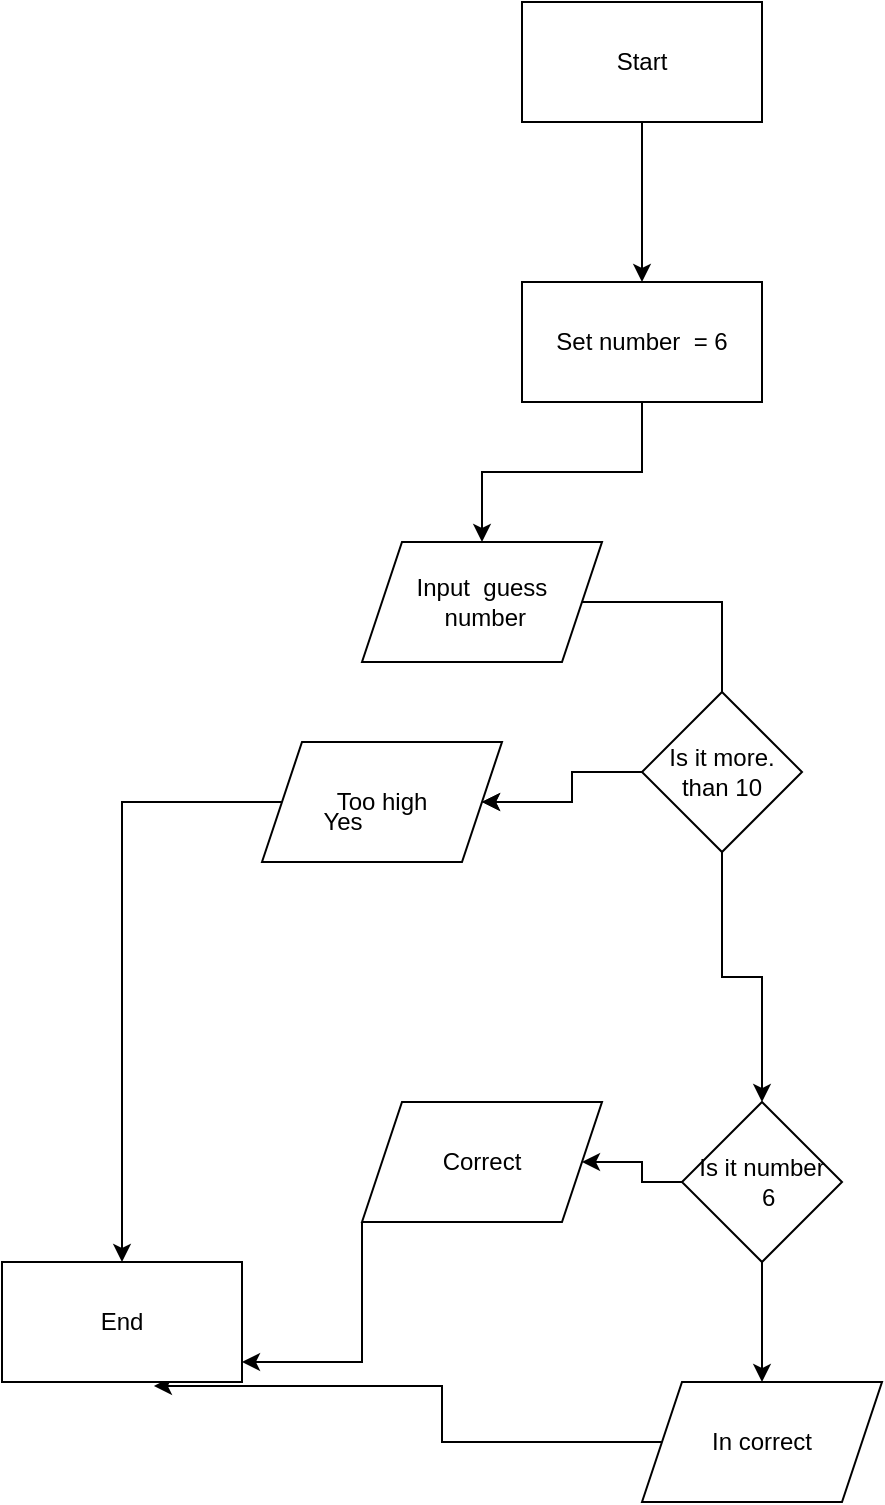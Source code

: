 <mxfile version="20.3.0" type="github">
  <diagram id="nQLH9h6oY7RkvCudUBmM" name="Page-1">
    <mxGraphModel dx="702" dy="479" grid="1" gridSize="10" guides="1" tooltips="1" connect="1" arrows="1" fold="1" page="1" pageScale="1" pageWidth="850" pageHeight="1100" math="0" shadow="0">
      <root>
        <mxCell id="0" />
        <mxCell id="1" parent="0" />
        <mxCell id="ayVskooS4_0W4iJmjJSM-3" value="" style="edgeStyle=orthogonalEdgeStyle;rounded=0;orthogonalLoop=1;jettySize=auto;html=1;" edge="1" parent="1" source="ayVskooS4_0W4iJmjJSM-1" target="ayVskooS4_0W4iJmjJSM-2">
          <mxGeometry relative="1" as="geometry" />
        </mxCell>
        <mxCell id="ayVskooS4_0W4iJmjJSM-1" value="Start" style="rounded=0;whiteSpace=wrap;html=1;" vertex="1" parent="1">
          <mxGeometry x="260" y="20" width="120" height="60" as="geometry" />
        </mxCell>
        <mxCell id="ayVskooS4_0W4iJmjJSM-8" value="" style="edgeStyle=orthogonalEdgeStyle;rounded=0;orthogonalLoop=1;jettySize=auto;html=1;" edge="1" parent="1" source="ayVskooS4_0W4iJmjJSM-2" target="ayVskooS4_0W4iJmjJSM-7">
          <mxGeometry relative="1" as="geometry" />
        </mxCell>
        <mxCell id="ayVskooS4_0W4iJmjJSM-2" value="Set number &amp;nbsp;= 6" style="rounded=0;whiteSpace=wrap;html=1;" vertex="1" parent="1">
          <mxGeometry x="260" y="160" width="120" height="60" as="geometry" />
        </mxCell>
        <mxCell id="ayVskooS4_0W4iJmjJSM-7" value="Input &amp;nbsp;guess&lt;br&gt;&amp;nbsp;number" style="shape=parallelogram;perimeter=parallelogramPerimeter;whiteSpace=wrap;html=1;fixedSize=1;" vertex="1" parent="1">
          <mxGeometry x="180" y="290" width="120" height="60" as="geometry" />
        </mxCell>
        <mxCell id="ayVskooS4_0W4iJmjJSM-14" value="" style="edgeStyle=orthogonalEdgeStyle;rounded=0;orthogonalLoop=1;jettySize=auto;html=1;" edge="1" parent="1" source="ayVskooS4_0W4iJmjJSM-11" target="ayVskooS4_0W4iJmjJSM-13">
          <mxGeometry relative="1" as="geometry" />
        </mxCell>
        <mxCell id="ayVskooS4_0W4iJmjJSM-15" value="" style="edgeStyle=orthogonalEdgeStyle;rounded=0;orthogonalLoop=1;jettySize=auto;html=1;" edge="1" parent="1" source="ayVskooS4_0W4iJmjJSM-11" target="ayVskooS4_0W4iJmjJSM-13">
          <mxGeometry relative="1" as="geometry" />
        </mxCell>
        <mxCell id="ayVskooS4_0W4iJmjJSM-19" value="" style="edgeStyle=orthogonalEdgeStyle;rounded=0;orthogonalLoop=1;jettySize=auto;html=1;" edge="1" parent="1" source="ayVskooS4_0W4iJmjJSM-11" target="ayVskooS4_0W4iJmjJSM-18">
          <mxGeometry relative="1" as="geometry" />
        </mxCell>
        <mxCell id="ayVskooS4_0W4iJmjJSM-11" value="Is it more. than 10" style="rhombus;whiteSpace=wrap;html=1;" vertex="1" parent="1">
          <mxGeometry x="320" y="365" width="80" height="80" as="geometry" />
        </mxCell>
        <mxCell id="ayVskooS4_0W4iJmjJSM-12" value="" style="edgeStyle=orthogonalEdgeStyle;rounded=0;orthogonalLoop=1;jettySize=auto;html=1;endArrow=none;" edge="1" parent="1" source="ayVskooS4_0W4iJmjJSM-7" target="ayVskooS4_0W4iJmjJSM-11">
          <mxGeometry relative="1" as="geometry">
            <mxPoint x="240" y="350" as="sourcePoint" />
            <mxPoint x="240" y="430" as="targetPoint" />
          </mxGeometry>
        </mxCell>
        <mxCell id="ayVskooS4_0W4iJmjJSM-25" value="" style="edgeStyle=orthogonalEdgeStyle;rounded=0;orthogonalLoop=1;jettySize=auto;html=1;" edge="1" parent="1" source="ayVskooS4_0W4iJmjJSM-13" target="ayVskooS4_0W4iJmjJSM-24">
          <mxGeometry relative="1" as="geometry" />
        </mxCell>
        <mxCell id="ayVskooS4_0W4iJmjJSM-13" value="Too high" style="shape=parallelogram;perimeter=parallelogramPerimeter;whiteSpace=wrap;html=1;fixedSize=1;" vertex="1" parent="1">
          <mxGeometry x="130" y="390" width="120" height="60" as="geometry" />
        </mxCell>
        <mxCell id="ayVskooS4_0W4iJmjJSM-16" value="Yes" style="text;html=1;align=center;verticalAlign=middle;resizable=0;points=[];autosize=1;strokeColor=none;fillColor=none;" vertex="1" parent="1">
          <mxGeometry x="150" y="415" width="40" height="30" as="geometry" />
        </mxCell>
        <mxCell id="ayVskooS4_0W4iJmjJSM-21" value="" style="edgeStyle=orthogonalEdgeStyle;rounded=0;orthogonalLoop=1;jettySize=auto;html=1;" edge="1" parent="1" source="ayVskooS4_0W4iJmjJSM-18" target="ayVskooS4_0W4iJmjJSM-20">
          <mxGeometry relative="1" as="geometry" />
        </mxCell>
        <mxCell id="ayVskooS4_0W4iJmjJSM-23" value="" style="edgeStyle=orthogonalEdgeStyle;rounded=0;orthogonalLoop=1;jettySize=auto;html=1;" edge="1" parent="1" source="ayVskooS4_0W4iJmjJSM-18" target="ayVskooS4_0W4iJmjJSM-22">
          <mxGeometry relative="1" as="geometry" />
        </mxCell>
        <mxCell id="ayVskooS4_0W4iJmjJSM-18" value="Is it number&lt;br&gt;&amp;nbsp; 6" style="rhombus;whiteSpace=wrap;html=1;" vertex="1" parent="1">
          <mxGeometry x="340" y="570" width="80" height="80" as="geometry" />
        </mxCell>
        <mxCell id="ayVskooS4_0W4iJmjJSM-27" value="" style="edgeStyle=orthogonalEdgeStyle;rounded=0;orthogonalLoop=1;jettySize=auto;html=1;" edge="1" parent="1" source="ayVskooS4_0W4iJmjJSM-20" target="ayVskooS4_0W4iJmjJSM-24">
          <mxGeometry relative="1" as="geometry">
            <mxPoint x="130" y="680" as="targetPoint" />
            <Array as="points">
              <mxPoint x="180" y="700" />
            </Array>
          </mxGeometry>
        </mxCell>
        <mxCell id="ayVskooS4_0W4iJmjJSM-20" value="Correct" style="shape=parallelogram;perimeter=parallelogramPerimeter;whiteSpace=wrap;html=1;fixedSize=1;" vertex="1" parent="1">
          <mxGeometry x="180" y="570" width="120" height="60" as="geometry" />
        </mxCell>
        <mxCell id="ayVskooS4_0W4iJmjJSM-29" value="" style="edgeStyle=orthogonalEdgeStyle;rounded=0;orthogonalLoop=1;jettySize=auto;html=1;entryX=0.633;entryY=1.033;entryDx=0;entryDy=0;entryPerimeter=0;" edge="1" parent="1" source="ayVskooS4_0W4iJmjJSM-22" target="ayVskooS4_0W4iJmjJSM-24">
          <mxGeometry relative="1" as="geometry">
            <mxPoint x="170" y="740" as="targetPoint" />
          </mxGeometry>
        </mxCell>
        <mxCell id="ayVskooS4_0W4iJmjJSM-22" value="In correct" style="shape=parallelogram;perimeter=parallelogramPerimeter;whiteSpace=wrap;html=1;fixedSize=1;" vertex="1" parent="1">
          <mxGeometry x="320" y="710" width="120" height="60" as="geometry" />
        </mxCell>
        <mxCell id="ayVskooS4_0W4iJmjJSM-24" value="End" style="whiteSpace=wrap;html=1;" vertex="1" parent="1">
          <mxGeometry y="650" width="120" height="60" as="geometry" />
        </mxCell>
      </root>
    </mxGraphModel>
  </diagram>
</mxfile>
